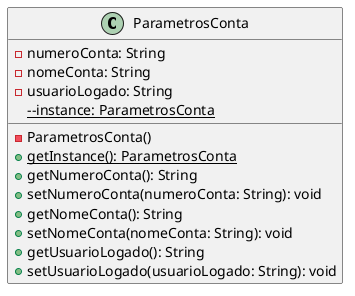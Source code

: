 @startuml
class ParametrosConta {
    -numeroConta: String
    -nomeConta: String
    -usuarioLogado: String
    -ParametrosConta()
    -{static} -instance: ParametrosConta
    +{static} getInstance(): ParametrosConta
    +getNumeroConta(): String
    +setNumeroConta(numeroConta: String): void
    +getNomeConta(): String
    +setNomeConta(nomeConta: String): void
    +getUsuarioLogado(): String
    +setUsuarioLogado(usuarioLogado: String): void
}
@enduml